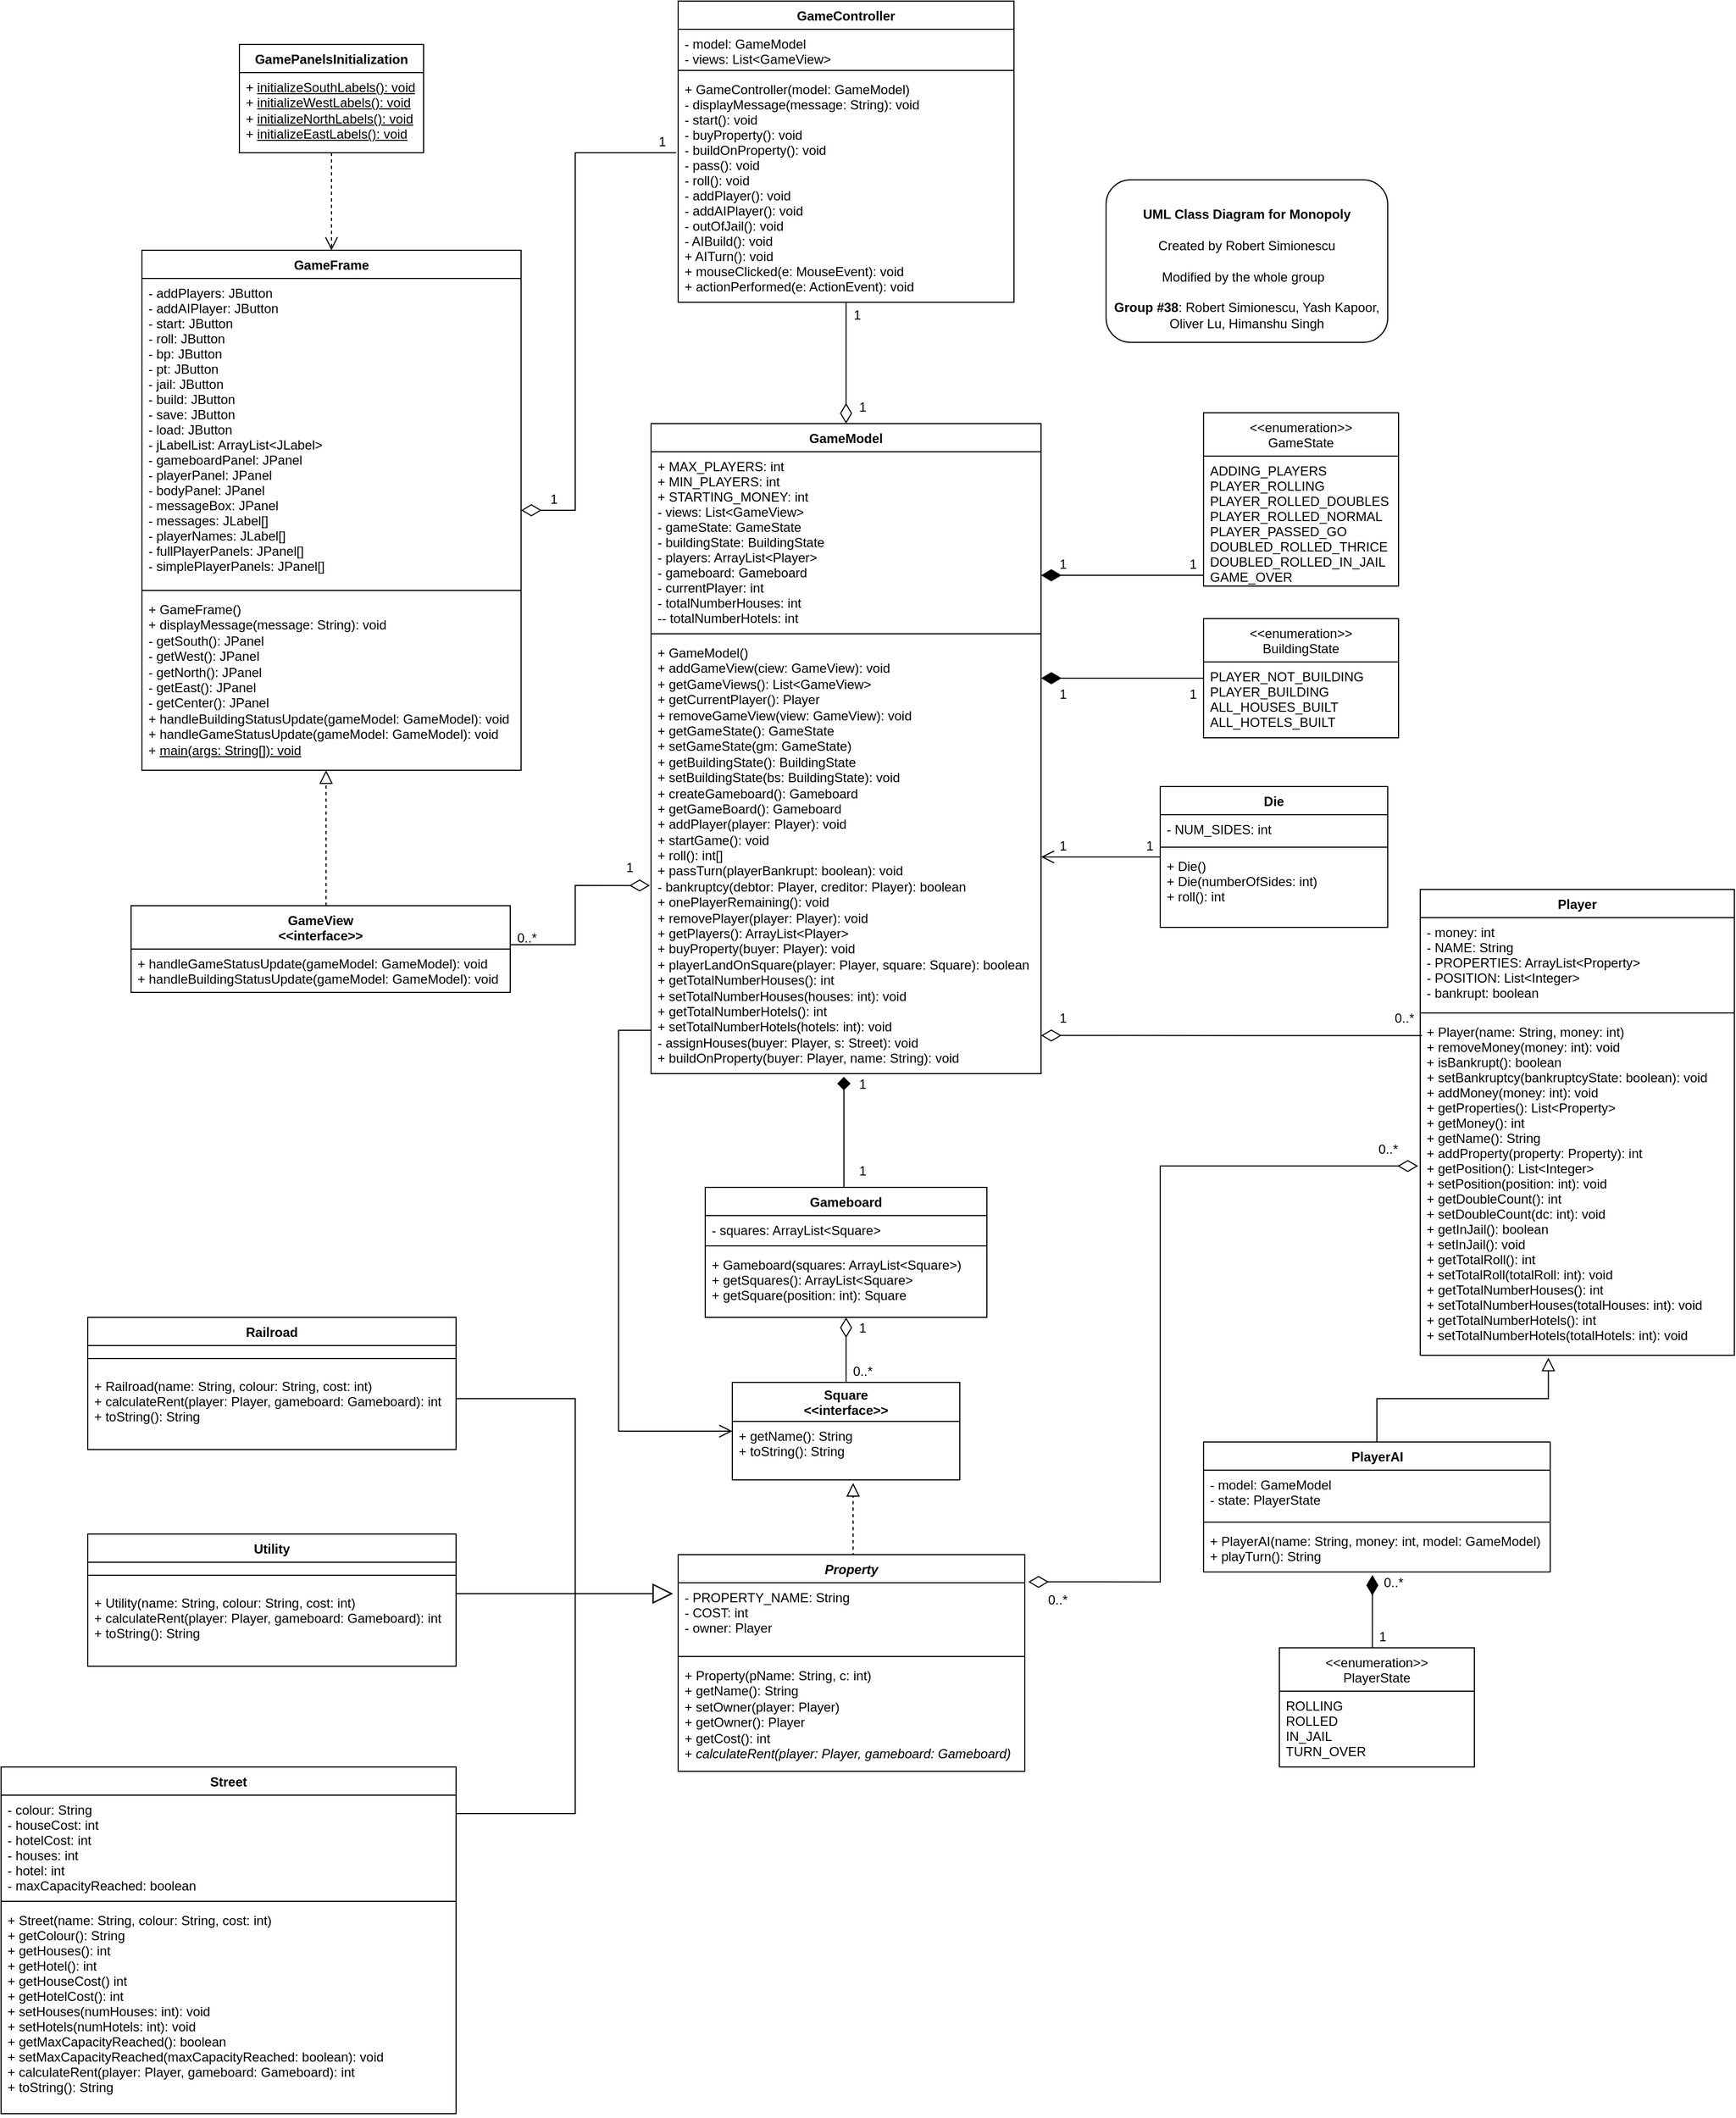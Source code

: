 <mxfile version="15.8.3" type="github">
  <diagram id="C5RBs43oDa-KdzZeNtuy" name="Page-1">
    <mxGraphModel dx="2048" dy="706" grid="1" gridSize="10" guides="1" tooltips="1" connect="1" arrows="1" fold="1" page="1" pageScale="1" pageWidth="827" pageHeight="1169" math="0" shadow="0">
      <root>
        <mxCell id="WIyWlLk6GJQsqaUBKTNV-0" />
        <mxCell id="WIyWlLk6GJQsqaUBKTNV-1" parent="WIyWlLk6GJQsqaUBKTNV-0" />
        <mxCell id="89V0pPBTU7u06rMjEI4J-0" value="Gameboard" style="swimlane;fontStyle=1;align=center;verticalAlign=top;childLayout=stackLayout;horizontal=1;startSize=26;horizontalStack=0;resizeParent=1;resizeParentMax=0;resizeLast=0;collapsible=1;marginBottom=0;" parent="WIyWlLk6GJQsqaUBKTNV-1" vertex="1">
          <mxGeometry x="-80" y="1315" width="260" height="120" as="geometry" />
        </mxCell>
        <mxCell id="89V0pPBTU7u06rMjEI4J-1" value="- squares: ArrayList&lt;Square&gt;" style="text;strokeColor=none;fillColor=none;align=left;verticalAlign=top;spacingLeft=4;spacingRight=4;overflow=hidden;rotatable=0;points=[[0,0.5],[1,0.5]];portConstraint=eastwest;" parent="89V0pPBTU7u06rMjEI4J-0" vertex="1">
          <mxGeometry y="26" width="260" height="24" as="geometry" />
        </mxCell>
        <mxCell id="89V0pPBTU7u06rMjEI4J-2" value="" style="line;strokeWidth=1;fillColor=none;align=left;verticalAlign=middle;spacingTop=-1;spacingLeft=3;spacingRight=3;rotatable=0;labelPosition=right;points=[];portConstraint=eastwest;" parent="89V0pPBTU7u06rMjEI4J-0" vertex="1">
          <mxGeometry y="50" width="260" height="8" as="geometry" />
        </mxCell>
        <mxCell id="89V0pPBTU7u06rMjEI4J-3" value="+ Gameboard(squares: ArrayList&lt;Square&gt;)&#xa;+ getSquares(): ArrayList&lt;Square&gt;&#xa;+ getSquare(position: int): Square&#xa;" style="text;strokeColor=none;fillColor=none;align=left;verticalAlign=top;spacingLeft=4;spacingRight=4;overflow=hidden;rotatable=0;points=[[0,0.5],[1,0.5]];portConstraint=eastwest;" parent="89V0pPBTU7u06rMjEI4J-0" vertex="1">
          <mxGeometry y="58" width="260" height="62" as="geometry" />
        </mxCell>
        <mxCell id="8WZaVkMKhoH__vkDGNuC-46" style="edgeStyle=orthogonalEdgeStyle;rounded=0;orthogonalLoop=1;jettySize=auto;html=1;endArrow=open;endFill=0;endSize=10;" parent="WIyWlLk6GJQsqaUBKTNV-1" source="89V0pPBTU7u06rMjEI4J-4" target="y0c8cUuytXagtE5NIueB-23" edge="1">
          <mxGeometry relative="1" as="geometry">
            <Array as="points">
              <mxPoint x="290" y="1010" />
              <mxPoint x="290" y="1010" />
            </Array>
          </mxGeometry>
        </mxCell>
        <mxCell id="89V0pPBTU7u06rMjEI4J-4" value="Die" style="swimlane;fontStyle=1;align=center;verticalAlign=top;childLayout=stackLayout;horizontal=1;startSize=26;horizontalStack=0;resizeParent=1;resizeParentMax=0;resizeLast=0;collapsible=1;marginBottom=0;" parent="WIyWlLk6GJQsqaUBKTNV-1" vertex="1">
          <mxGeometry x="340" y="945" width="210" height="130" as="geometry" />
        </mxCell>
        <mxCell id="89V0pPBTU7u06rMjEI4J-5" value="- NUM_SIDES: int" style="text;strokeColor=none;fillColor=none;align=left;verticalAlign=top;spacingLeft=4;spacingRight=4;overflow=hidden;rotatable=0;points=[[0,0.5],[1,0.5]];portConstraint=eastwest;" parent="89V0pPBTU7u06rMjEI4J-4" vertex="1">
          <mxGeometry y="26" width="210" height="26" as="geometry" />
        </mxCell>
        <mxCell id="89V0pPBTU7u06rMjEI4J-6" value="" style="line;strokeWidth=1;fillColor=none;align=left;verticalAlign=middle;spacingTop=-1;spacingLeft=3;spacingRight=3;rotatable=0;labelPosition=right;points=[];portConstraint=eastwest;" parent="89V0pPBTU7u06rMjEI4J-4" vertex="1">
          <mxGeometry y="52" width="210" height="8" as="geometry" />
        </mxCell>
        <mxCell id="89V0pPBTU7u06rMjEI4J-7" value="+ Die()&#xa;+ Die(numberOfSides: int)&#xa;+ roll(): int" style="text;strokeColor=none;fillColor=none;align=left;verticalAlign=top;spacingLeft=4;spacingRight=4;overflow=hidden;rotatable=0;points=[[0,0.5],[1,0.5]];portConstraint=eastwest;" parent="89V0pPBTU7u06rMjEI4J-4" vertex="1">
          <mxGeometry y="60" width="210" height="70" as="geometry" />
        </mxCell>
        <mxCell id="8WZaVkMKhoH__vkDGNuC-30" style="edgeStyle=orthogonalEdgeStyle;rounded=0;orthogonalLoop=1;jettySize=auto;html=1;endArrow=diamondThin;endFill=0;endSize=16;exitX=0.006;exitY=0.054;exitDx=0;exitDy=0;exitPerimeter=0;" parent="WIyWlLk6GJQsqaUBKTNV-1" source="89V0pPBTU7u06rMjEI4J-11" target="y0c8cUuytXagtE5NIueB-23" edge="1">
          <mxGeometry relative="1" as="geometry">
            <Array as="points">
              <mxPoint x="300" y="1175" />
              <mxPoint x="300" y="1175" />
            </Array>
            <mxPoint x="550" y="1175" as="sourcePoint" />
          </mxGeometry>
        </mxCell>
        <mxCell id="kfgi2sBqW_4C3qd6xdu4-14" style="edgeStyle=orthogonalEdgeStyle;rounded=0;orthogonalLoop=1;jettySize=auto;html=1;endArrow=block;endFill=0;endSize=10;exitX=0.5;exitY=0;exitDx=0;exitDy=0;entryX=0.408;entryY=1.007;entryDx=0;entryDy=0;entryPerimeter=0;" parent="WIyWlLk6GJQsqaUBKTNV-1" source="kfgi2sBqW_4C3qd6xdu4-10" target="89V0pPBTU7u06rMjEI4J-11" edge="1">
          <mxGeometry relative="1" as="geometry">
            <Array as="points">
              <mxPoint x="540" y="1510" />
              <mxPoint x="698" y="1510" />
            </Array>
            <mxPoint x="646" y="1470" as="sourcePoint" />
            <mxPoint x="699" y="1470" as="targetPoint" />
          </mxGeometry>
        </mxCell>
        <mxCell id="89V0pPBTU7u06rMjEI4J-8" value="Player" style="swimlane;fontStyle=1;align=center;verticalAlign=top;childLayout=stackLayout;horizontal=1;startSize=26;horizontalStack=0;resizeParent=1;resizeParentMax=0;resizeLast=0;collapsible=1;marginBottom=0;" parent="WIyWlLk6GJQsqaUBKTNV-1" vertex="1">
          <mxGeometry x="580" y="1040" width="290" height="430" as="geometry" />
        </mxCell>
        <mxCell id="89V0pPBTU7u06rMjEI4J-9" value="- money: int&#xa;- NAME: String&#xa;- PROPERTIES: ArrayList&lt;Property&gt;&#xa;- POSITION: List&lt;Integer&gt;&#xa;- bankrupt: boolean&#xa;&#xa;&#xa;" style="text;strokeColor=none;fillColor=none;align=left;verticalAlign=top;spacingLeft=4;spacingRight=4;overflow=hidden;rotatable=0;points=[[0,0.5],[1,0.5]];portConstraint=eastwest;" parent="89V0pPBTU7u06rMjEI4J-8" vertex="1">
          <mxGeometry y="26" width="290" height="84" as="geometry" />
        </mxCell>
        <mxCell id="89V0pPBTU7u06rMjEI4J-10" value="" style="line;strokeWidth=1;fillColor=none;align=left;verticalAlign=middle;spacingTop=-1;spacingLeft=3;spacingRight=3;rotatable=0;labelPosition=right;points=[];portConstraint=eastwest;" parent="89V0pPBTU7u06rMjEI4J-8" vertex="1">
          <mxGeometry y="110" width="290" height="8" as="geometry" />
        </mxCell>
        <mxCell id="89V0pPBTU7u06rMjEI4J-11" value="+ Player(name: String, money: int)&#xa;+ removeMoney(money: int): void&#xa;+ isBankrupt(): boolean&#xa;+ setBankruptcy(bankruptcyState: boolean): void&#xa;+ addMoney(money: int): void&#xa;+ getProperties(): List&lt;Property&gt;&#xa;+ getMoney(): int&#xa;+ getName(): String&#xa;+ addProperty(property: Property): int&#xa;+ getPosition(): List&lt;Integer&gt; &#xa;+ setPosition(position: int): void&#xa;+ getDoubleCount(): int&#xa;+ setDoubleCount(dc: int): void&#xa;+ getInJail(): boolean&#xa;+ setInJail(): void&#xa;+ getTotalRoll(): int&#xa;+ setTotalRoll(totalRoll: int): void&#xa;+ getTotalNumberHouses(): int&#xa;+ setTotalNumberHouses(totalHouses: int): void&#xa;+ getTotalNumberHotels(): int&#xa;+ setTotalNumberHotels(totalHotels: int): void" style="text;strokeColor=none;fillColor=none;align=left;verticalAlign=top;spacingLeft=4;spacingRight=4;overflow=hidden;rotatable=0;points=[[0,0.5],[1,0.5]];portConstraint=eastwest;" parent="89V0pPBTU7u06rMjEI4J-8" vertex="1">
          <mxGeometry y="118" width="290" height="312" as="geometry" />
        </mxCell>
        <mxCell id="89V0pPBTU7u06rMjEI4J-24" value="Street" style="swimlane;fontStyle=1;align=center;verticalAlign=top;childLayout=stackLayout;horizontal=1;startSize=26;horizontalStack=0;resizeParent=1;resizeParentMax=0;resizeLast=0;collapsible=1;marginBottom=0;" parent="WIyWlLk6GJQsqaUBKTNV-1" vertex="1">
          <mxGeometry x="-730" y="1850" width="420" height="320" as="geometry" />
        </mxCell>
        <mxCell id="89V0pPBTU7u06rMjEI4J-25" value="- colour: String&#xa;- houseCost: int&#xa;- hotelCost: int&#xa;- houses: int&#xa;- hotel: int&#xa;- maxCapacityReached: boolean&#xa;" style="text;strokeColor=none;fillColor=none;align=left;verticalAlign=top;spacingLeft=4;spacingRight=4;overflow=hidden;rotatable=0;points=[[0,0.5],[1,0.5]];portConstraint=eastwest;" parent="89V0pPBTU7u06rMjEI4J-24" vertex="1">
          <mxGeometry y="26" width="420" height="94" as="geometry" />
        </mxCell>
        <mxCell id="89V0pPBTU7u06rMjEI4J-26" value="" style="line;strokeWidth=1;fillColor=none;align=left;verticalAlign=middle;spacingTop=-1;spacingLeft=3;spacingRight=3;rotatable=0;labelPosition=right;points=[];portConstraint=eastwest;" parent="89V0pPBTU7u06rMjEI4J-24" vertex="1">
          <mxGeometry y="120" width="420" height="8" as="geometry" />
        </mxCell>
        <mxCell id="89V0pPBTU7u06rMjEI4J-27" value="+ Street(name: String, colour: String, cost: int)&#xa;+ getColour(): String&#xa;+ getHouses(): int&#xa;+ getHotel(): int&#xa;+ getHouseCost() int&#xa;+ getHotelCost(): int&#xa;+ setHouses(numHouses: int): void&#xa;+ setHotels(numHotels: int): void&#xa;+ getMaxCapacityReached(): boolean&#xa;+ setMaxCapacityReached(maxCapacityReached: boolean): void&#xa;+ calculateRent(player: Player, gameboard: Gameboard): int&#xa;+ toString(): String" style="text;strokeColor=none;fillColor=none;align=left;verticalAlign=top;spacingLeft=4;spacingRight=4;overflow=hidden;rotatable=0;points=[[0,0.5],[1,0.5]];portConstraint=eastwest;" parent="89V0pPBTU7u06rMjEI4J-24" vertex="1">
          <mxGeometry y="128" width="420" height="192" as="geometry" />
        </mxCell>
        <mxCell id="8WZaVkMKhoH__vkDGNuC-33" style="edgeStyle=orthogonalEdgeStyle;rounded=0;orthogonalLoop=1;jettySize=auto;html=1;endArrow=block;endFill=0;endSize=10;dashed=1;entryX=0.531;entryY=1.053;entryDx=0;entryDy=0;entryPerimeter=0;exitX=0.5;exitY=0;exitDx=0;exitDy=0;" parent="WIyWlLk6GJQsqaUBKTNV-1" source="89V0pPBTU7u06rMjEI4J-49" target="paI8Il_EuwSy5qUbTORu-12" edge="1">
          <mxGeometry relative="1" as="geometry">
            <mxPoint x="57" y="1690" as="sourcePoint" />
            <mxPoint x="60" y="1630" as="targetPoint" />
            <Array as="points">
              <mxPoint x="56" y="1654" />
            </Array>
          </mxGeometry>
        </mxCell>
        <mxCell id="89V0pPBTU7u06rMjEI4J-49" value="Property" style="swimlane;fontStyle=3;align=center;verticalAlign=top;childLayout=stackLayout;horizontal=1;startSize=26;horizontalStack=0;resizeParent=1;resizeParentMax=0;resizeLast=0;collapsible=1;marginBottom=0;" parent="WIyWlLk6GJQsqaUBKTNV-1" vertex="1">
          <mxGeometry x="-105" y="1654" width="320" height="200" as="geometry" />
        </mxCell>
        <mxCell id="89V0pPBTU7u06rMjEI4J-50" value="- PROPERTY_NAME: String&#xa;- COST: int&#xa;- owner: Player" style="text;strokeColor=none;fillColor=none;align=left;verticalAlign=top;spacingLeft=4;spacingRight=4;overflow=hidden;rotatable=0;points=[[0,0.5],[1,0.5]];portConstraint=eastwest;" parent="89V0pPBTU7u06rMjEI4J-49" vertex="1">
          <mxGeometry y="26" width="320" height="64" as="geometry" />
        </mxCell>
        <mxCell id="89V0pPBTU7u06rMjEI4J-51" value="" style="line;strokeWidth=1;fillColor=none;align=left;verticalAlign=middle;spacingTop=-1;spacingLeft=3;spacingRight=3;rotatable=0;labelPosition=right;points=[];portConstraint=eastwest;" parent="89V0pPBTU7u06rMjEI4J-49" vertex="1">
          <mxGeometry y="90" width="320" height="8" as="geometry" />
        </mxCell>
        <mxCell id="89V0pPBTU7u06rMjEI4J-52" value="+ Property(pName: String, c: int)&lt;br&gt;+ getName(): String&lt;br&gt;+ setOwner(player: Player)&lt;br&gt;+ getOwner(): Player&lt;br&gt;+ getCost(): int&lt;br&gt;+ &lt;i&gt;calculateRent(player: Player, gameboard: Gameboard)&lt;/i&gt;" style="text;strokeColor=none;fillColor=none;align=left;verticalAlign=top;spacingLeft=4;spacingRight=4;overflow=hidden;rotatable=0;points=[[0,0.5],[1,0.5]];portConstraint=eastwest;fontStyle=0;html=1;" parent="89V0pPBTU7u06rMjEI4J-49" vertex="1">
          <mxGeometry y="98" width="320" height="102" as="geometry" />
        </mxCell>
        <mxCell id="8WZaVkMKhoH__vkDGNuC-32" style="edgeStyle=orthogonalEdgeStyle;rounded=0;orthogonalLoop=1;jettySize=auto;html=1;endArrow=diamondThin;endFill=0;endSize=16;" parent="WIyWlLk6GJQsqaUBKTNV-1" source="paI8Il_EuwSy5qUbTORu-11" target="89V0pPBTU7u06rMjEI4J-0" edge="1">
          <mxGeometry relative="1" as="geometry" />
        </mxCell>
        <mxCell id="paI8Il_EuwSy5qUbTORu-11" value="Square&#xa;&lt;&lt;interface&gt;&gt;" style="swimlane;fontStyle=1;childLayout=stackLayout;horizontal=1;startSize=36;fillColor=none;horizontalStack=0;resizeParent=1;resizeParentMax=0;resizeLast=0;collapsible=1;marginBottom=0;" parent="WIyWlLk6GJQsqaUBKTNV-1" vertex="1">
          <mxGeometry x="-55" y="1495" width="210" height="90" as="geometry" />
        </mxCell>
        <mxCell id="paI8Il_EuwSy5qUbTORu-12" value="+ getName(): String&#xa;+ toString(): String&#xa;" style="text;strokeColor=none;fillColor=none;align=left;verticalAlign=top;spacingLeft=4;spacingRight=4;overflow=hidden;rotatable=0;points=[[0,0.5],[1,0.5]];portConstraint=eastwest;" parent="paI8Il_EuwSy5qUbTORu-11" vertex="1">
          <mxGeometry y="36" width="210" height="54" as="geometry" />
        </mxCell>
        <mxCell id="paI8Il_EuwSy5qUbTORu-16" value="GameFrame" style="swimlane;fontStyle=1;align=center;verticalAlign=top;childLayout=stackLayout;horizontal=1;startSize=26;horizontalStack=0;resizeParent=1;resizeParentMax=0;resizeLast=0;collapsible=1;marginBottom=0;swimlaneLine=1;" parent="WIyWlLk6GJQsqaUBKTNV-1" vertex="1">
          <mxGeometry x="-600" y="450" width="350" height="480" as="geometry" />
        </mxCell>
        <mxCell id="paI8Il_EuwSy5qUbTORu-17" value="- addPlayers: JButton&#xa;- addAIPlayer: JButton&#xa;- start: JButton&#xa;- roll: JButton&#xa;- bp: JButton&#xa;- pt: JButton&#xa;- jail: JButton&#xa;- build: JButton&#xa;- save: JButton&#xa;- load: JButton&#xa;- jLabelList: ArrayList&lt;JLabel&gt;&#xa;- gameboardPanel: JPanel&#xa;- playerPanel: JPanel&#xa;- bodyPanel: JPanel&#xa;- messageBox: JPanel&#xa;- messages: JLabel[]&#xa;- playerNames: JLabel[]&#xa;- fullPlayerPanels: JPanel[]&#xa;- simplePlayerPanels: JPanel[]&#xa;" style="text;strokeColor=none;fillColor=none;align=left;verticalAlign=top;spacingLeft=4;spacingRight=4;overflow=hidden;rotatable=0;points=[[0,0.5],[1,0.5]];portConstraint=eastwest;" parent="paI8Il_EuwSy5qUbTORu-16" vertex="1">
          <mxGeometry y="26" width="350" height="284" as="geometry" />
        </mxCell>
        <mxCell id="paI8Il_EuwSy5qUbTORu-18" value="" style="line;strokeWidth=1;fillColor=none;align=left;verticalAlign=middle;spacingTop=-1;spacingLeft=3;spacingRight=3;rotatable=0;labelPosition=right;points=[];portConstraint=eastwest;" parent="paI8Il_EuwSy5qUbTORu-16" vertex="1">
          <mxGeometry y="310" width="350" height="8" as="geometry" />
        </mxCell>
        <mxCell id="paI8Il_EuwSy5qUbTORu-19" value="+ GameFrame()&lt;br&gt;+ displayMessage(message: String): void&lt;br&gt;- getSouth(): JPanel&lt;br&gt;- getWest(): JPanel&lt;br&gt;- getNorth(): JPanel&lt;br&gt;- getEast(): JPanel&lt;br&gt;&lt;div&gt;- getCenter(): JPanel&lt;/div&gt;+ handleBuildingStatusUpdate(gameModel: GameModel): void&lt;br&gt;+ handleGameStatusUpdate(gameModel: GameModel): void&lt;br&gt;+&amp;nbsp;&lt;u&gt;main(args: String[]): void&lt;/u&gt;" style="text;strokeColor=none;fillColor=none;align=left;verticalAlign=top;spacingLeft=4;spacingRight=4;overflow=hidden;rotatable=0;points=[[0,0.5],[1,0.5]];portConstraint=eastwest;fontStyle=0;html=1;" parent="paI8Il_EuwSy5qUbTORu-16" vertex="1">
          <mxGeometry y="318" width="350" height="162" as="geometry" />
        </mxCell>
        <mxCell id="y0c8cUuytXagtE5NIueB-3" style="edgeStyle=orthogonalEdgeStyle;rounded=0;orthogonalLoop=1;jettySize=auto;html=1;endArrow=diamondThin;endFill=0;startSize=16;endSize=16;strokeWidth=1;startArrow=diamondThin;startFill=0;targetPerimeterSpacing=0;sourcePerimeterSpacing=0;entryX=1.01;entryY=-0.013;entryDx=0;entryDy=0;entryPerimeter=0;exitX=-0.007;exitY=0.44;exitDx=0;exitDy=0;exitPerimeter=0;" parent="WIyWlLk6GJQsqaUBKTNV-1" target="89V0pPBTU7u06rMjEI4J-50" edge="1" source="89V0pPBTU7u06rMjEI4J-11">
          <mxGeometry relative="1" as="geometry">
            <mxPoint x="340" y="1440" as="sourcePoint" />
            <mxPoint x="250" y="1678" as="targetPoint" />
            <Array as="points">
              <mxPoint x="340" y="1295" />
              <mxPoint x="340" y="1679" />
            </Array>
          </mxGeometry>
        </mxCell>
        <mxCell id="y0c8cUuytXagtE5NIueB-4" value="1" style="text;html=1;align=center;verticalAlign=middle;resizable=0;points=[];autosize=1;strokeColor=none;fillColor=none;" parent="WIyWlLk6GJQsqaUBKTNV-1" vertex="1">
          <mxGeometry x="55" y="585" width="20" height="20" as="geometry" />
        </mxCell>
        <mxCell id="y0c8cUuytXagtE5NIueB-6" value="0..*" style="text;html=1;align=center;verticalAlign=middle;resizable=0;points=[];autosize=1;strokeColor=none;fillColor=none;" parent="WIyWlLk6GJQsqaUBKTNV-1" vertex="1">
          <mxGeometry x="550" y="1149" width="30" height="20" as="geometry" />
        </mxCell>
        <mxCell id="y0c8cUuytXagtE5NIueB-11" value="0..*" style="text;html=1;align=center;verticalAlign=middle;resizable=0;points=[];autosize=1;strokeColor=none;fillColor=none;" parent="WIyWlLk6GJQsqaUBKTNV-1" vertex="1">
          <mxGeometry x="50" y="1475" width="30" height="20" as="geometry" />
        </mxCell>
        <mxCell id="y0c8cUuytXagtE5NIueB-13" value="&lt;br&gt;&lt;b&gt;UML Class Diagram for Monopoly&lt;/b&gt;&lt;br&gt;&lt;br&gt;Created by Robert Simionescu&lt;br&gt;&lt;br&gt;Modified by the whole group&amp;nbsp;&amp;nbsp;&lt;br&gt;&lt;br&gt;&lt;b&gt;Group #38&lt;/b&gt;: Robert Simionescu, Yash Kapoor, Oliver Lu, Himanshu Singh" style="rounded=1;whiteSpace=wrap;html=1;labelBackgroundColor=none;" parent="WIyWlLk6GJQsqaUBKTNV-1" vertex="1">
          <mxGeometry x="290" y="385" width="260" height="150" as="geometry" />
        </mxCell>
        <mxCell id="y0c8cUuytXagtE5NIueB-14" value="0..*" style="text;html=1;align=center;verticalAlign=middle;resizable=0;points=[];autosize=1;strokeColor=none;fillColor=none;" parent="WIyWlLk6GJQsqaUBKTNV-1" vertex="1">
          <mxGeometry x="230" y="1686" width="30" height="20" as="geometry" />
        </mxCell>
        <mxCell id="8WZaVkMKhoH__vkDGNuC-29" style="edgeStyle=orthogonalEdgeStyle;rounded=0;orthogonalLoop=1;jettySize=auto;html=1;endArrow=diamond;endFill=1;endSize=10;" parent="WIyWlLk6GJQsqaUBKTNV-1" source="89V0pPBTU7u06rMjEI4J-0" edge="1">
          <mxGeometry relative="1" as="geometry">
            <mxPoint y="1260" as="sourcePoint" />
            <mxPoint x="48" y="1213" as="targetPoint" />
            <Array as="points">
              <mxPoint x="48" y="1290" />
              <mxPoint x="48" y="1290" />
            </Array>
          </mxGeometry>
        </mxCell>
        <mxCell id="y0c8cUuytXagtE5NIueB-23" value="GameModel" style="swimlane;fontStyle=1;align=center;verticalAlign=top;childLayout=stackLayout;horizontal=1;startSize=26;horizontalStack=0;resizeParent=1;resizeParentMax=0;resizeLast=0;collapsible=1;marginBottom=0;" parent="WIyWlLk6GJQsqaUBKTNV-1" vertex="1">
          <mxGeometry x="-130" y="610" width="360" height="600" as="geometry" />
        </mxCell>
        <mxCell id="y0c8cUuytXagtE5NIueB-24" value="+ MAX_PLAYERS: int&#xa;+ MIN_PLAYERS: int&#xa;+ STARTING_MONEY: int&#xa;- views: List&lt;GameView&gt;&#xa;- gameState: GameState&#xa;- buildingState: BuildingState&#xa;- players: ArrayList&lt;Player&gt;&#xa;- gameboard: Gameboard&#xa;- currentPlayer: int&#xa;- totalNumberHouses: int&#xa;-- totalNumberHotels: int&#xa;" style="text;strokeColor=none;fillColor=none;align=left;verticalAlign=top;spacingLeft=4;spacingRight=4;overflow=hidden;rotatable=0;points=[[0,0.5],[1,0.5]];portConstraint=eastwest;" parent="y0c8cUuytXagtE5NIueB-23" vertex="1">
          <mxGeometry y="26" width="360" height="164" as="geometry" />
        </mxCell>
        <mxCell id="y0c8cUuytXagtE5NIueB-25" value="" style="line;strokeWidth=1;fillColor=none;align=left;verticalAlign=middle;spacingTop=-1;spacingLeft=3;spacingRight=3;rotatable=0;labelPosition=right;points=[];portConstraint=eastwest;" parent="y0c8cUuytXagtE5NIueB-23" vertex="1">
          <mxGeometry y="190" width="360" height="8" as="geometry" />
        </mxCell>
        <mxCell id="y0c8cUuytXagtE5NIueB-26" value="&lt;div&gt;+ GameModel()&lt;/div&gt;&lt;div&gt;+ addGameView(ciew: GameView): void&lt;/div&gt;&lt;div&gt;+ getGameViews(): List&amp;lt;GameView&amp;gt;&lt;/div&gt;&lt;div&gt;+ getCurrentPlayer(): Player&lt;/div&gt;&lt;div&gt;+ removeGameView(view: GameView): void&lt;/div&gt;&lt;div&gt;+ getGameState(): GameState&lt;/div&gt;&lt;div&gt;+ setGameState(gm: GameState)&lt;br&gt;&lt;/div&gt;&lt;div&gt;+ getBuildingState(): BuildingState&lt;/div&gt;&lt;div&gt;+ setBuildingState(bs: BuildingState): void&lt;br&gt;&lt;/div&gt;&lt;div&gt;+ createGameboard(): Gameboard&lt;/div&gt;&lt;div&gt;+ getGameBoard(): Gameboard&lt;/div&gt;&lt;div&gt;+ addPlayer(player: Player): void&lt;br&gt;&lt;/div&gt;&lt;div&gt;+ startGame(): void&lt;/div&gt;&lt;div&gt;+ roll(): int[]&lt;/div&gt;&lt;div&gt;+ passTurn(playerBankrupt: boolean): void&lt;/div&gt;&lt;div&gt;- bankruptcy(debtor: Player, creditor: Player): boolean&lt;/div&gt;&lt;div&gt;+ onePlayerRemaining(): void&lt;/div&gt;&lt;div&gt;+ removePlayer(player: Player): void&lt;/div&gt;&lt;div&gt;+ getPlayers(): ArrayList&amp;lt;Player&amp;gt;&lt;/div&gt;&lt;div&gt;+ buyProperty(buyer: Player): void&lt;/div&gt;&lt;div&gt;+ playerLandOnSquare(player: Player, square: Square): boolean&lt;br&gt;&lt;/div&gt;&lt;div&gt;+ getTotalNumberHouses(): int&lt;/div&gt;&lt;div&gt;+ setTotalNumberHouses(houses: int): void&lt;/div&gt;&lt;div&gt;+ getTotalNumberHotels(): int&lt;/div&gt;&lt;div&gt;+ setTotalNumberHotels(hotels: int): void&lt;/div&gt;&lt;div&gt;- assignHouses(buyer: Player, s: Street): void&lt;/div&gt;&lt;div&gt;+ buildOnProperty(buyer: Player, name: String): void&lt;br&gt;&lt;/div&gt;" style="text;strokeColor=none;fillColor=none;align=left;verticalAlign=top;spacingLeft=4;spacingRight=4;overflow=hidden;rotatable=0;points=[[0,0.5],[1,0.5]];portConstraint=eastwest;html=1;" parent="y0c8cUuytXagtE5NIueB-23" vertex="1">
          <mxGeometry y="198" width="360" height="402" as="geometry" />
        </mxCell>
        <mxCell id="8WZaVkMKhoH__vkDGNuC-47" style="edgeStyle=orthogonalEdgeStyle;rounded=0;orthogonalLoop=1;jettySize=auto;html=1;startArrow=none;startFill=0;endArrow=diamondThin;endFill=0;endSize=16;sourcePerimeterSpacing=0;targetPerimeterSpacing=0;" parent="WIyWlLk6GJQsqaUBKTNV-1" source="8WZaVkMKhoH__vkDGNuC-8" target="y0c8cUuytXagtE5NIueB-23" edge="1">
          <mxGeometry relative="1" as="geometry" />
        </mxCell>
        <mxCell id="8WZaVkMKhoH__vkDGNuC-48" style="edgeStyle=orthogonalEdgeStyle;rounded=0;orthogonalLoop=1;jettySize=auto;html=1;startArrow=none;startFill=0;endArrow=diamondThin;endFill=0;endSize=16;sourcePerimeterSpacing=0;targetPerimeterSpacing=0;" parent="WIyWlLk6GJQsqaUBKTNV-1" target="paI8Il_EuwSy5qUbTORu-16" edge="1">
          <mxGeometry relative="1" as="geometry">
            <Array as="points">
              <mxPoint x="-107" y="360" />
              <mxPoint x="-200" y="360" />
              <mxPoint x="-200" y="690" />
            </Array>
            <mxPoint x="-107" y="360" as="sourcePoint" />
          </mxGeometry>
        </mxCell>
        <mxCell id="8WZaVkMKhoH__vkDGNuC-8" value="GameController" style="swimlane;fontStyle=1;align=center;verticalAlign=top;childLayout=stackLayout;horizontal=1;startSize=26;horizontalStack=0;resizeParent=1;resizeParentMax=0;resizeLast=0;collapsible=1;marginBottom=0;" parent="WIyWlLk6GJQsqaUBKTNV-1" vertex="1">
          <mxGeometry x="-105" y="220" width="310" height="278" as="geometry" />
        </mxCell>
        <mxCell id="8WZaVkMKhoH__vkDGNuC-9" value="- model: GameModel&#xa;- views: List&lt;GameView&gt;" style="text;strokeColor=none;fillColor=none;align=left;verticalAlign=top;spacingLeft=4;spacingRight=4;overflow=hidden;rotatable=0;points=[[0,0.5],[1,0.5]];portConstraint=eastwest;" parent="8WZaVkMKhoH__vkDGNuC-8" vertex="1">
          <mxGeometry y="26" width="310" height="34" as="geometry" />
        </mxCell>
        <mxCell id="8WZaVkMKhoH__vkDGNuC-10" value="" style="line;strokeWidth=1;fillColor=none;align=left;verticalAlign=middle;spacingTop=-1;spacingLeft=3;spacingRight=3;rotatable=0;labelPosition=right;points=[];portConstraint=eastwest;" parent="8WZaVkMKhoH__vkDGNuC-8" vertex="1">
          <mxGeometry y="60" width="310" height="8" as="geometry" />
        </mxCell>
        <mxCell id="8WZaVkMKhoH__vkDGNuC-11" value="+ GameController(model: GameModel)&#xa;- displayMessage(message: String): void&#xa;- start(): void&#xa;- buyProperty(): void&#xa;- buildOnProperty(): void&#xa;- pass(): void&#xa;- roll(): void&#xa;- addPlayer(): void&#xa;- addAIPlayer(): void&#xa;- outOfJail(): void&#xa;- AIBuild(): void&#xa;+ AITurn(): void&#xa;+ mouseClicked(e: MouseEvent): void&#xa;+ actionPerformed(e: ActionEvent): void&#xa;" style="text;strokeColor=none;fillColor=none;align=left;verticalAlign=top;spacingLeft=4;spacingRight=4;overflow=hidden;rotatable=0;points=[[0,0.5],[1,0.5]];portConstraint=eastwest;" parent="8WZaVkMKhoH__vkDGNuC-8" vertex="1">
          <mxGeometry y="68" width="310" height="210" as="geometry" />
        </mxCell>
        <mxCell id="kfgi2sBqW_4C3qd6xdu4-17" style="edgeStyle=orthogonalEdgeStyle;rounded=0;orthogonalLoop=1;jettySize=auto;html=1;endArrow=diamondThin;endFill=1;endSize=16;" parent="WIyWlLk6GJQsqaUBKTNV-1" source="8WZaVkMKhoH__vkDGNuC-12" target="y0c8cUuytXagtE5NIueB-23" edge="1">
          <mxGeometry relative="1" as="geometry">
            <Array as="points">
              <mxPoint x="310" y="750" />
              <mxPoint x="310" y="750" />
            </Array>
          </mxGeometry>
        </mxCell>
        <mxCell id="8WZaVkMKhoH__vkDGNuC-12" value="&lt;&lt;enumeration&gt;&gt;&#xa;GameState" style="swimlane;fontStyle=0;childLayout=stackLayout;horizontal=1;startSize=40;fillColor=none;horizontalStack=0;resizeParent=1;resizeParentMax=0;resizeLast=0;collapsible=1;marginBottom=0;" parent="WIyWlLk6GJQsqaUBKTNV-1" vertex="1">
          <mxGeometry x="380" y="600" width="180" height="160" as="geometry" />
        </mxCell>
        <mxCell id="8WZaVkMKhoH__vkDGNuC-13" value="ADDING_PLAYERS&#xa;PLAYER_ROLLING&#xa;PLAYER_ROLLED_DOUBLES&#xa;PLAYER_ROLLED_NORMAL&#xa;PLAYER_PASSED_GO&#xa;DOUBLED_ROLLED_THRICE&#xa;DOUBLED_ROLLED_IN_JAIL&#xa;GAME_OVER&#xa;" style="text;strokeColor=none;fillColor=none;align=left;verticalAlign=top;spacingLeft=4;spacingRight=4;overflow=hidden;rotatable=0;points=[[0,0.5],[1,0.5]];portConstraint=eastwest;" parent="8WZaVkMKhoH__vkDGNuC-12" vertex="1">
          <mxGeometry y="40" width="180" height="120" as="geometry" />
        </mxCell>
        <mxCell id="8WZaVkMKhoH__vkDGNuC-25" style="edgeStyle=orthogonalEdgeStyle;rounded=0;orthogonalLoop=1;jettySize=auto;html=1;endArrow=block;endFill=0;dashed=1;endSize=10;" parent="WIyWlLk6GJQsqaUBKTNV-1" source="8WZaVkMKhoH__vkDGNuC-16" target="paI8Il_EuwSy5qUbTORu-19" edge="1">
          <mxGeometry relative="1" as="geometry">
            <Array as="points">
              <mxPoint x="-430" y="1025" />
              <mxPoint x="-430" y="1025" />
            </Array>
          </mxGeometry>
        </mxCell>
        <mxCell id="8WZaVkMKhoH__vkDGNuC-26" style="edgeStyle=orthogonalEdgeStyle;rounded=0;orthogonalLoop=1;jettySize=auto;html=1;endArrow=diamondThin;endFill=0;endSize=16;entryX=-0.003;entryY=0.568;entryDx=0;entryDy=0;entryPerimeter=0;" parent="WIyWlLk6GJQsqaUBKTNV-1" source="8WZaVkMKhoH__vkDGNuC-16" target="y0c8cUuytXagtE5NIueB-26" edge="1">
          <mxGeometry relative="1" as="geometry">
            <Array as="points">
              <mxPoint x="-200" y="1091" />
            </Array>
          </mxGeometry>
        </mxCell>
        <mxCell id="8WZaVkMKhoH__vkDGNuC-16" value="GameView&#xa;&lt;&lt;interface&gt;&gt;" style="swimlane;fontStyle=1;childLayout=stackLayout;horizontal=1;startSize=40;fillColor=none;horizontalStack=0;resizeParent=1;resizeParentMax=0;resizeLast=0;collapsible=1;marginBottom=0;" parent="WIyWlLk6GJQsqaUBKTNV-1" vertex="1">
          <mxGeometry x="-610" y="1055" width="350" height="80" as="geometry" />
        </mxCell>
        <mxCell id="8WZaVkMKhoH__vkDGNuC-17" value="+ handleGameStatusUpdate(gameModel: GameModel): void&#xa;+ handleBuildingStatusUpdate(gameModel: GameModel): void" style="text;strokeColor=none;fillColor=none;align=left;verticalAlign=top;spacingLeft=4;spacingRight=4;overflow=hidden;rotatable=0;points=[[0,0.5],[1,0.5]];portConstraint=eastwest;" parent="8WZaVkMKhoH__vkDGNuC-16" vertex="1">
          <mxGeometry y="40" width="350" height="40" as="geometry" />
        </mxCell>
        <mxCell id="8WZaVkMKhoH__vkDGNuC-42" value="0..*" style="text;html=1;align=center;verticalAlign=middle;resizable=0;points=[];autosize=1;strokeColor=none;fillColor=none;" parent="WIyWlLk6GJQsqaUBKTNV-1" vertex="1">
          <mxGeometry x="-260" y="1075" width="30" height="20" as="geometry" />
        </mxCell>
        <mxCell id="optM9lz-F5jcca7UGsnc-0" value="1" style="text;html=1;align=center;verticalAlign=middle;resizable=0;points=[];autosize=1;strokeColor=none;fillColor=none;" parent="WIyWlLk6GJQsqaUBKTNV-1" vertex="1">
          <mxGeometry x="320" y="990" width="20" height="20" as="geometry" />
        </mxCell>
        <mxCell id="optM9lz-F5jcca7UGsnc-1" value="1" style="text;html=1;align=center;verticalAlign=middle;resizable=0;points=[];autosize=1;strokeColor=none;fillColor=none;" parent="WIyWlLk6GJQsqaUBKTNV-1" vertex="1">
          <mxGeometry x="240" y="990" width="20" height="20" as="geometry" />
        </mxCell>
        <mxCell id="optM9lz-F5jcca7UGsnc-2" value="1" style="text;html=1;align=center;verticalAlign=middle;resizable=0;points=[];autosize=1;strokeColor=none;fillColor=none;" parent="WIyWlLk6GJQsqaUBKTNV-1" vertex="1">
          <mxGeometry x="240" y="1149" width="20" height="20" as="geometry" />
        </mxCell>
        <mxCell id="optM9lz-F5jcca7UGsnc-3" value="1" style="text;html=1;align=center;verticalAlign=middle;resizable=0;points=[];autosize=1;strokeColor=none;fillColor=none;" parent="WIyWlLk6GJQsqaUBKTNV-1" vertex="1">
          <mxGeometry x="-160" y="1010" width="20" height="20" as="geometry" />
        </mxCell>
        <mxCell id="optM9lz-F5jcca7UGsnc-4" value="1" style="text;html=1;align=center;verticalAlign=middle;resizable=0;points=[];autosize=1;strokeColor=none;fillColor=none;" parent="WIyWlLk6GJQsqaUBKTNV-1" vertex="1">
          <mxGeometry x="55" y="1210" width="20" height="20" as="geometry" />
        </mxCell>
        <mxCell id="optM9lz-F5jcca7UGsnc-5" value="1" style="text;html=1;align=center;verticalAlign=middle;resizable=0;points=[];autosize=1;strokeColor=none;fillColor=none;" parent="WIyWlLk6GJQsqaUBKTNV-1" vertex="1">
          <mxGeometry x="55" y="1290" width="20" height="20" as="geometry" />
        </mxCell>
        <mxCell id="optM9lz-F5jcca7UGsnc-6" value="1" style="text;html=1;align=center;verticalAlign=middle;resizable=0;points=[];autosize=1;strokeColor=none;fillColor=none;" parent="WIyWlLk6GJQsqaUBKTNV-1" vertex="1">
          <mxGeometry x="55" y="1435" width="20" height="20" as="geometry" />
        </mxCell>
        <mxCell id="optM9lz-F5jcca7UGsnc-7" value="1" style="text;html=1;align=center;verticalAlign=middle;resizable=0;points=[];autosize=1;strokeColor=none;fillColor=none;" parent="WIyWlLk6GJQsqaUBKTNV-1" vertex="1">
          <mxGeometry x="-130" y="340" width="20" height="20" as="geometry" />
        </mxCell>
        <mxCell id="optM9lz-F5jcca7UGsnc-8" value="1" style="text;html=1;align=center;verticalAlign=middle;resizable=0;points=[];autosize=1;strokeColor=none;fillColor=none;" parent="WIyWlLk6GJQsqaUBKTNV-1" vertex="1">
          <mxGeometry x="-230" y="670" width="20" height="20" as="geometry" />
        </mxCell>
        <mxCell id="optM9lz-F5jcca7UGsnc-9" value="0..*" style="text;html=1;align=center;verticalAlign=middle;resizable=0;points=[];autosize=1;strokeColor=none;fillColor=none;" parent="WIyWlLk6GJQsqaUBKTNV-1" vertex="1">
          <mxGeometry x="535" y="1270" width="30" height="20" as="geometry" />
        </mxCell>
        <mxCell id="kfgi2sBqW_4C3qd6xdu4-8" style="edgeStyle=orthogonalEdgeStyle;rounded=0;orthogonalLoop=1;jettySize=auto;html=1;dashed=1;endArrow=open;endFill=0;endSize=10;" parent="WIyWlLk6GJQsqaUBKTNV-1" source="kfgi2sBqW_4C3qd6xdu4-4" target="paI8Il_EuwSy5qUbTORu-16" edge="1">
          <mxGeometry relative="1" as="geometry" />
        </mxCell>
        <mxCell id="kfgi2sBqW_4C3qd6xdu4-4" value="GamePanelsInitialization" style="swimlane;fontStyle=1;childLayout=stackLayout;horizontal=1;startSize=26;fillColor=none;horizontalStack=0;resizeParent=1;resizeParentMax=0;resizeLast=0;collapsible=1;marginBottom=0;" parent="WIyWlLk6GJQsqaUBKTNV-1" vertex="1">
          <mxGeometry x="-510" y="260" width="170" height="100" as="geometry" />
        </mxCell>
        <mxCell id="kfgi2sBqW_4C3qd6xdu4-5" value="+&amp;nbsp;&lt;u&gt;initializeSouthLabels(): void&lt;/u&gt;&lt;br&gt;+ &lt;u&gt;initializeWestLabels(): void&lt;/u&gt;&lt;br&gt;+ &lt;u&gt;initializeNorthLabels(): void&lt;/u&gt;&lt;br&gt;+ &lt;u&gt;initializeEastLabels(): void&lt;/u&gt;" style="text;strokeColor=none;fillColor=none;align=left;verticalAlign=top;spacingLeft=4;spacingRight=4;overflow=hidden;rotatable=0;points=[[0,0.5],[1,0.5]];portConstraint=eastwest;fontStyle=0;html=1;" parent="kfgi2sBqW_4C3qd6xdu4-4" vertex="1">
          <mxGeometry y="26" width="170" height="74" as="geometry" />
        </mxCell>
        <mxCell id="kfgi2sBqW_4C3qd6xdu4-10" value="PlayerAI" style="swimlane;fontStyle=1;align=center;verticalAlign=top;childLayout=stackLayout;horizontal=1;startSize=26;horizontalStack=0;resizeParent=1;resizeParentMax=0;resizeLast=0;collapsible=1;marginBottom=0;html=1;" parent="WIyWlLk6GJQsqaUBKTNV-1" vertex="1">
          <mxGeometry x="380" y="1550" width="320" height="120" as="geometry" />
        </mxCell>
        <mxCell id="kfgi2sBqW_4C3qd6xdu4-11" value="&lt;div&gt;- model: GameModel&lt;/div&gt;&lt;div&gt;- state: PlayerState&lt;br&gt;&lt;/div&gt;" style="text;strokeColor=none;fillColor=none;align=left;verticalAlign=top;spacingLeft=4;spacingRight=4;overflow=hidden;rotatable=0;points=[[0,0.5],[1,0.5]];portConstraint=eastwest;html=1;" parent="kfgi2sBqW_4C3qd6xdu4-10" vertex="1">
          <mxGeometry y="26" width="320" height="44" as="geometry" />
        </mxCell>
        <mxCell id="kfgi2sBqW_4C3qd6xdu4-12" value="" style="line;strokeWidth=1;fillColor=none;align=left;verticalAlign=middle;spacingTop=-1;spacingLeft=3;spacingRight=3;rotatable=0;labelPosition=right;points=[];portConstraint=eastwest;html=1;" parent="kfgi2sBqW_4C3qd6xdu4-10" vertex="1">
          <mxGeometry y="70" width="320" height="8" as="geometry" />
        </mxCell>
        <mxCell id="kfgi2sBqW_4C3qd6xdu4-13" value="&lt;div&gt;+ PlayerAI(name: String, money: int, model: GameModel)&lt;/div&gt;+ playTurn(): String" style="text;strokeColor=none;fillColor=none;align=left;verticalAlign=top;spacingLeft=4;spacingRight=4;overflow=hidden;rotatable=0;points=[[0,0.5],[1,0.5]];portConstraint=eastwest;html=1;" parent="kfgi2sBqW_4C3qd6xdu4-10" vertex="1">
          <mxGeometry y="78" width="320" height="42" as="geometry" />
        </mxCell>
        <mxCell id="kfgi2sBqW_4C3qd6xdu4-18" style="edgeStyle=orthogonalEdgeStyle;rounded=0;orthogonalLoop=1;jettySize=auto;html=1;endArrow=diamondThin;endFill=1;endSize=16;" parent="WIyWlLk6GJQsqaUBKTNV-1" source="kfgi2sBqW_4C3qd6xdu4-15" edge="1">
          <mxGeometry relative="1" as="geometry">
            <Array as="points">
              <mxPoint x="260" y="845" />
              <mxPoint x="260" y="845" />
            </Array>
            <mxPoint x="230" y="845" as="targetPoint" />
          </mxGeometry>
        </mxCell>
        <mxCell id="kfgi2sBqW_4C3qd6xdu4-15" value="&lt;&lt;enumeration&gt;&gt;&#xa;BuildingState" style="swimlane;fontStyle=0;childLayout=stackLayout;horizontal=1;startSize=40;fillColor=none;horizontalStack=0;resizeParent=1;resizeParentMax=0;resizeLast=0;collapsible=1;marginBottom=0;" parent="WIyWlLk6GJQsqaUBKTNV-1" vertex="1">
          <mxGeometry x="380" y="790" width="180" height="110" as="geometry" />
        </mxCell>
        <mxCell id="kfgi2sBqW_4C3qd6xdu4-16" value="PLAYER_NOT_BUILDING&#xa;PLAYER_BUILDING&#xa;ALL_HOUSES_BUILT&#xa;ALL_HOTELS_BUILT&#xa;" style="text;strokeColor=none;fillColor=none;align=left;verticalAlign=top;spacingLeft=4;spacingRight=4;overflow=hidden;rotatable=0;points=[[0,0.5],[1,0.5]];portConstraint=eastwest;" parent="kfgi2sBqW_4C3qd6xdu4-15" vertex="1">
          <mxGeometry y="40" width="180" height="70" as="geometry" />
        </mxCell>
        <mxCell id="kfgi2sBqW_4C3qd6xdu4-20" style="edgeStyle=orthogonalEdgeStyle;rounded=0;orthogonalLoop=1;jettySize=auto;html=1;startArrow=none;startFill=0;endArrow=open;endFill=0;startSize=16;endSize=10;sourcePerimeterSpacing=0;targetPerimeterSpacing=0;strokeWidth=1;" parent="WIyWlLk6GJQsqaUBKTNV-1" source="y0c8cUuytXagtE5NIueB-26" target="paI8Il_EuwSy5qUbTORu-11" edge="1">
          <mxGeometry relative="1" as="geometry">
            <Array as="points">
              <mxPoint x="-160" y="1170" />
              <mxPoint x="-160" y="1540" />
            </Array>
          </mxGeometry>
        </mxCell>
        <mxCell id="uym2h9vb29Y6iSeUvI3t-0" value="1" style="text;html=1;align=center;verticalAlign=middle;resizable=0;points=[];autosize=1;strokeColor=none;fillColor=none;" vertex="1" parent="WIyWlLk6GJQsqaUBKTNV-1">
          <mxGeometry x="240" y="730" width="20" height="20" as="geometry" />
        </mxCell>
        <mxCell id="uym2h9vb29Y6iSeUvI3t-1" value="1" style="text;html=1;align=center;verticalAlign=middle;resizable=0;points=[];autosize=1;strokeColor=none;fillColor=none;" vertex="1" parent="WIyWlLk6GJQsqaUBKTNV-1">
          <mxGeometry x="360" y="730" width="20" height="20" as="geometry" />
        </mxCell>
        <mxCell id="uym2h9vb29Y6iSeUvI3t-2" value="1" style="text;html=1;align=center;verticalAlign=middle;resizable=0;points=[];autosize=1;strokeColor=none;fillColor=none;" vertex="1" parent="WIyWlLk6GJQsqaUBKTNV-1">
          <mxGeometry x="240" y="850" width="20" height="20" as="geometry" />
        </mxCell>
        <mxCell id="uym2h9vb29Y6iSeUvI3t-3" value="1" style="text;html=1;align=center;verticalAlign=middle;resizable=0;points=[];autosize=1;strokeColor=none;fillColor=none;" vertex="1" parent="WIyWlLk6GJQsqaUBKTNV-1">
          <mxGeometry x="360" y="850" width="20" height="20" as="geometry" />
        </mxCell>
        <mxCell id="uym2h9vb29Y6iSeUvI3t-5" value="Railroad" style="swimlane;fontStyle=1;align=center;verticalAlign=top;childLayout=stackLayout;horizontal=1;startSize=26;horizontalStack=0;resizeParent=1;resizeParentMax=0;resizeLast=0;collapsible=1;marginBottom=0;" vertex="1" parent="WIyWlLk6GJQsqaUBKTNV-1">
          <mxGeometry x="-650" y="1435" width="340" height="122" as="geometry" />
        </mxCell>
        <mxCell id="uym2h9vb29Y6iSeUvI3t-7" value="" style="line;strokeWidth=1;fillColor=none;align=left;verticalAlign=middle;spacingTop=-1;spacingLeft=3;spacingRight=3;rotatable=0;labelPosition=right;points=[];portConstraint=eastwest;" vertex="1" parent="uym2h9vb29Y6iSeUvI3t-5">
          <mxGeometry y="26" width="340" height="24" as="geometry" />
        </mxCell>
        <mxCell id="uym2h9vb29Y6iSeUvI3t-8" value="+ Railroad(name: String, colour: String, cost: int)&#xa;+ calculateRent(player: Player, gameboard: Gameboard): int&#xa;+ toString(): String" style="text;strokeColor=none;fillColor=none;align=left;verticalAlign=top;spacingLeft=4;spacingRight=4;overflow=hidden;rotatable=0;points=[[0,0.5],[1,0.5]];portConstraint=eastwest;" vertex="1" parent="uym2h9vb29Y6iSeUvI3t-5">
          <mxGeometry y="50" width="340" height="72" as="geometry" />
        </mxCell>
        <mxCell id="uym2h9vb29Y6iSeUvI3t-9" value="Utility" style="swimlane;fontStyle=1;align=center;verticalAlign=top;childLayout=stackLayout;horizontal=1;startSize=26;horizontalStack=0;resizeParent=1;resizeParentMax=0;resizeLast=0;collapsible=1;marginBottom=0;" vertex="1" parent="WIyWlLk6GJQsqaUBKTNV-1">
          <mxGeometry x="-650" y="1635" width="340" height="122" as="geometry" />
        </mxCell>
        <mxCell id="uym2h9vb29Y6iSeUvI3t-11" value="" style="line;strokeWidth=1;fillColor=none;align=left;verticalAlign=middle;spacingTop=-1;spacingLeft=3;spacingRight=3;rotatable=0;labelPosition=right;points=[];portConstraint=eastwest;" vertex="1" parent="uym2h9vb29Y6iSeUvI3t-9">
          <mxGeometry y="26" width="340" height="24" as="geometry" />
        </mxCell>
        <mxCell id="uym2h9vb29Y6iSeUvI3t-12" value="+ Utility(name: String, colour: String, cost: int)&#xa;+ calculateRent(player: Player, gameboard: Gameboard): int&#xa;+ toString(): String" style="text;strokeColor=none;fillColor=none;align=left;verticalAlign=top;spacingLeft=4;spacingRight=4;overflow=hidden;rotatable=0;points=[[0,0.5],[1,0.5]];portConstraint=eastwest;" vertex="1" parent="uym2h9vb29Y6iSeUvI3t-9">
          <mxGeometry y="50" width="340" height="72" as="geometry" />
        </mxCell>
        <mxCell id="uym2h9vb29Y6iSeUvI3t-13" value="" style="endArrow=block;endSize=16;endFill=0;html=1;rounded=0;" edge="1" parent="WIyWlLk6GJQsqaUBKTNV-1">
          <mxGeometry width="160" relative="1" as="geometry">
            <mxPoint x="-310" y="1510" as="sourcePoint" />
            <mxPoint x="-110" y="1690" as="targetPoint" />
            <Array as="points">
              <mxPoint x="-200" y="1510" />
              <mxPoint x="-200" y="1690" />
            </Array>
          </mxGeometry>
        </mxCell>
        <mxCell id="uym2h9vb29Y6iSeUvI3t-14" value="" style="endArrow=block;endSize=16;endFill=0;html=1;rounded=0;" edge="1" parent="WIyWlLk6GJQsqaUBKTNV-1">
          <mxGeometry width="160" relative="1" as="geometry">
            <mxPoint x="-310" y="1690" as="sourcePoint" />
            <mxPoint x="-110" y="1690" as="targetPoint" />
            <Array as="points">
              <mxPoint x="-200" y="1690" />
              <mxPoint x="-140" y="1690" />
            </Array>
          </mxGeometry>
        </mxCell>
        <mxCell id="uym2h9vb29Y6iSeUvI3t-15" value="" style="endArrow=block;endSize=16;endFill=0;html=1;rounded=0;" edge="1" parent="WIyWlLk6GJQsqaUBKTNV-1">
          <mxGeometry width="160" relative="1" as="geometry">
            <mxPoint x="-310" y="1893" as="sourcePoint" />
            <mxPoint x="-110" y="1690" as="targetPoint" />
            <Array as="points">
              <mxPoint x="-200" y="1893" />
              <mxPoint x="-200" y="1690" />
            </Array>
          </mxGeometry>
        </mxCell>
        <mxCell id="uym2h9vb29Y6iSeUvI3t-16" value="&lt;&lt;enumeration&gt;&gt;&#xa;PlayerState" style="swimlane;fontStyle=0;childLayout=stackLayout;horizontal=1;startSize=40;fillColor=none;horizontalStack=0;resizeParent=1;resizeParentMax=0;resizeLast=0;collapsible=1;marginBottom=0;" vertex="1" parent="WIyWlLk6GJQsqaUBKTNV-1">
          <mxGeometry x="450" y="1740" width="180" height="110" as="geometry" />
        </mxCell>
        <mxCell id="uym2h9vb29Y6iSeUvI3t-17" value="ROLLING&#xa;ROLLED&#xa;IN_JAIL&#xa;TURN_OVER&#xa;" style="text;strokeColor=none;fillColor=none;align=left;verticalAlign=top;spacingLeft=4;spacingRight=4;overflow=hidden;rotatable=0;points=[[0,0.5],[1,0.5]];portConstraint=eastwest;" vertex="1" parent="uym2h9vb29Y6iSeUvI3t-16">
          <mxGeometry y="40" width="180" height="70" as="geometry" />
        </mxCell>
        <mxCell id="uym2h9vb29Y6iSeUvI3t-18" style="edgeStyle=orthogonalEdgeStyle;rounded=0;orthogonalLoop=1;jettySize=auto;html=1;endArrow=diamondThin;endFill=1;endSize=16;entryX=0.487;entryY=1.067;entryDx=0;entryDy=0;entryPerimeter=0;exitX=0.5;exitY=0;exitDx=0;exitDy=0;" edge="1" parent="WIyWlLk6GJQsqaUBKTNV-1" source="uym2h9vb29Y6iSeUvI3t-16" target="kfgi2sBqW_4C3qd6xdu4-13">
          <mxGeometry relative="1" as="geometry">
            <Array as="points">
              <mxPoint x="536" y="1740" />
            </Array>
            <mxPoint x="536" y="1720" as="sourcePoint" />
            <mxPoint x="530" y="1690" as="targetPoint" />
          </mxGeometry>
        </mxCell>
        <mxCell id="uym2h9vb29Y6iSeUvI3t-19" value="1" style="text;html=1;align=center;verticalAlign=middle;resizable=0;points=[];autosize=1;strokeColor=none;fillColor=none;" vertex="1" parent="WIyWlLk6GJQsqaUBKTNV-1">
          <mxGeometry x="535" y="1720" width="20" height="20" as="geometry" />
        </mxCell>
        <mxCell id="uym2h9vb29Y6iSeUvI3t-20" value="0..*" style="text;html=1;align=center;verticalAlign=middle;resizable=0;points=[];autosize=1;strokeColor=none;fillColor=none;" vertex="1" parent="WIyWlLk6GJQsqaUBKTNV-1">
          <mxGeometry x="540" y="1670" width="30" height="20" as="geometry" />
        </mxCell>
        <mxCell id="uym2h9vb29Y6iSeUvI3t-21" value="1" style="text;html=1;align=center;verticalAlign=middle;resizable=0;points=[];autosize=1;strokeColor=none;fillColor=none;" vertex="1" parent="WIyWlLk6GJQsqaUBKTNV-1">
          <mxGeometry x="50" y="500" width="20" height="20" as="geometry" />
        </mxCell>
      </root>
    </mxGraphModel>
  </diagram>
</mxfile>
